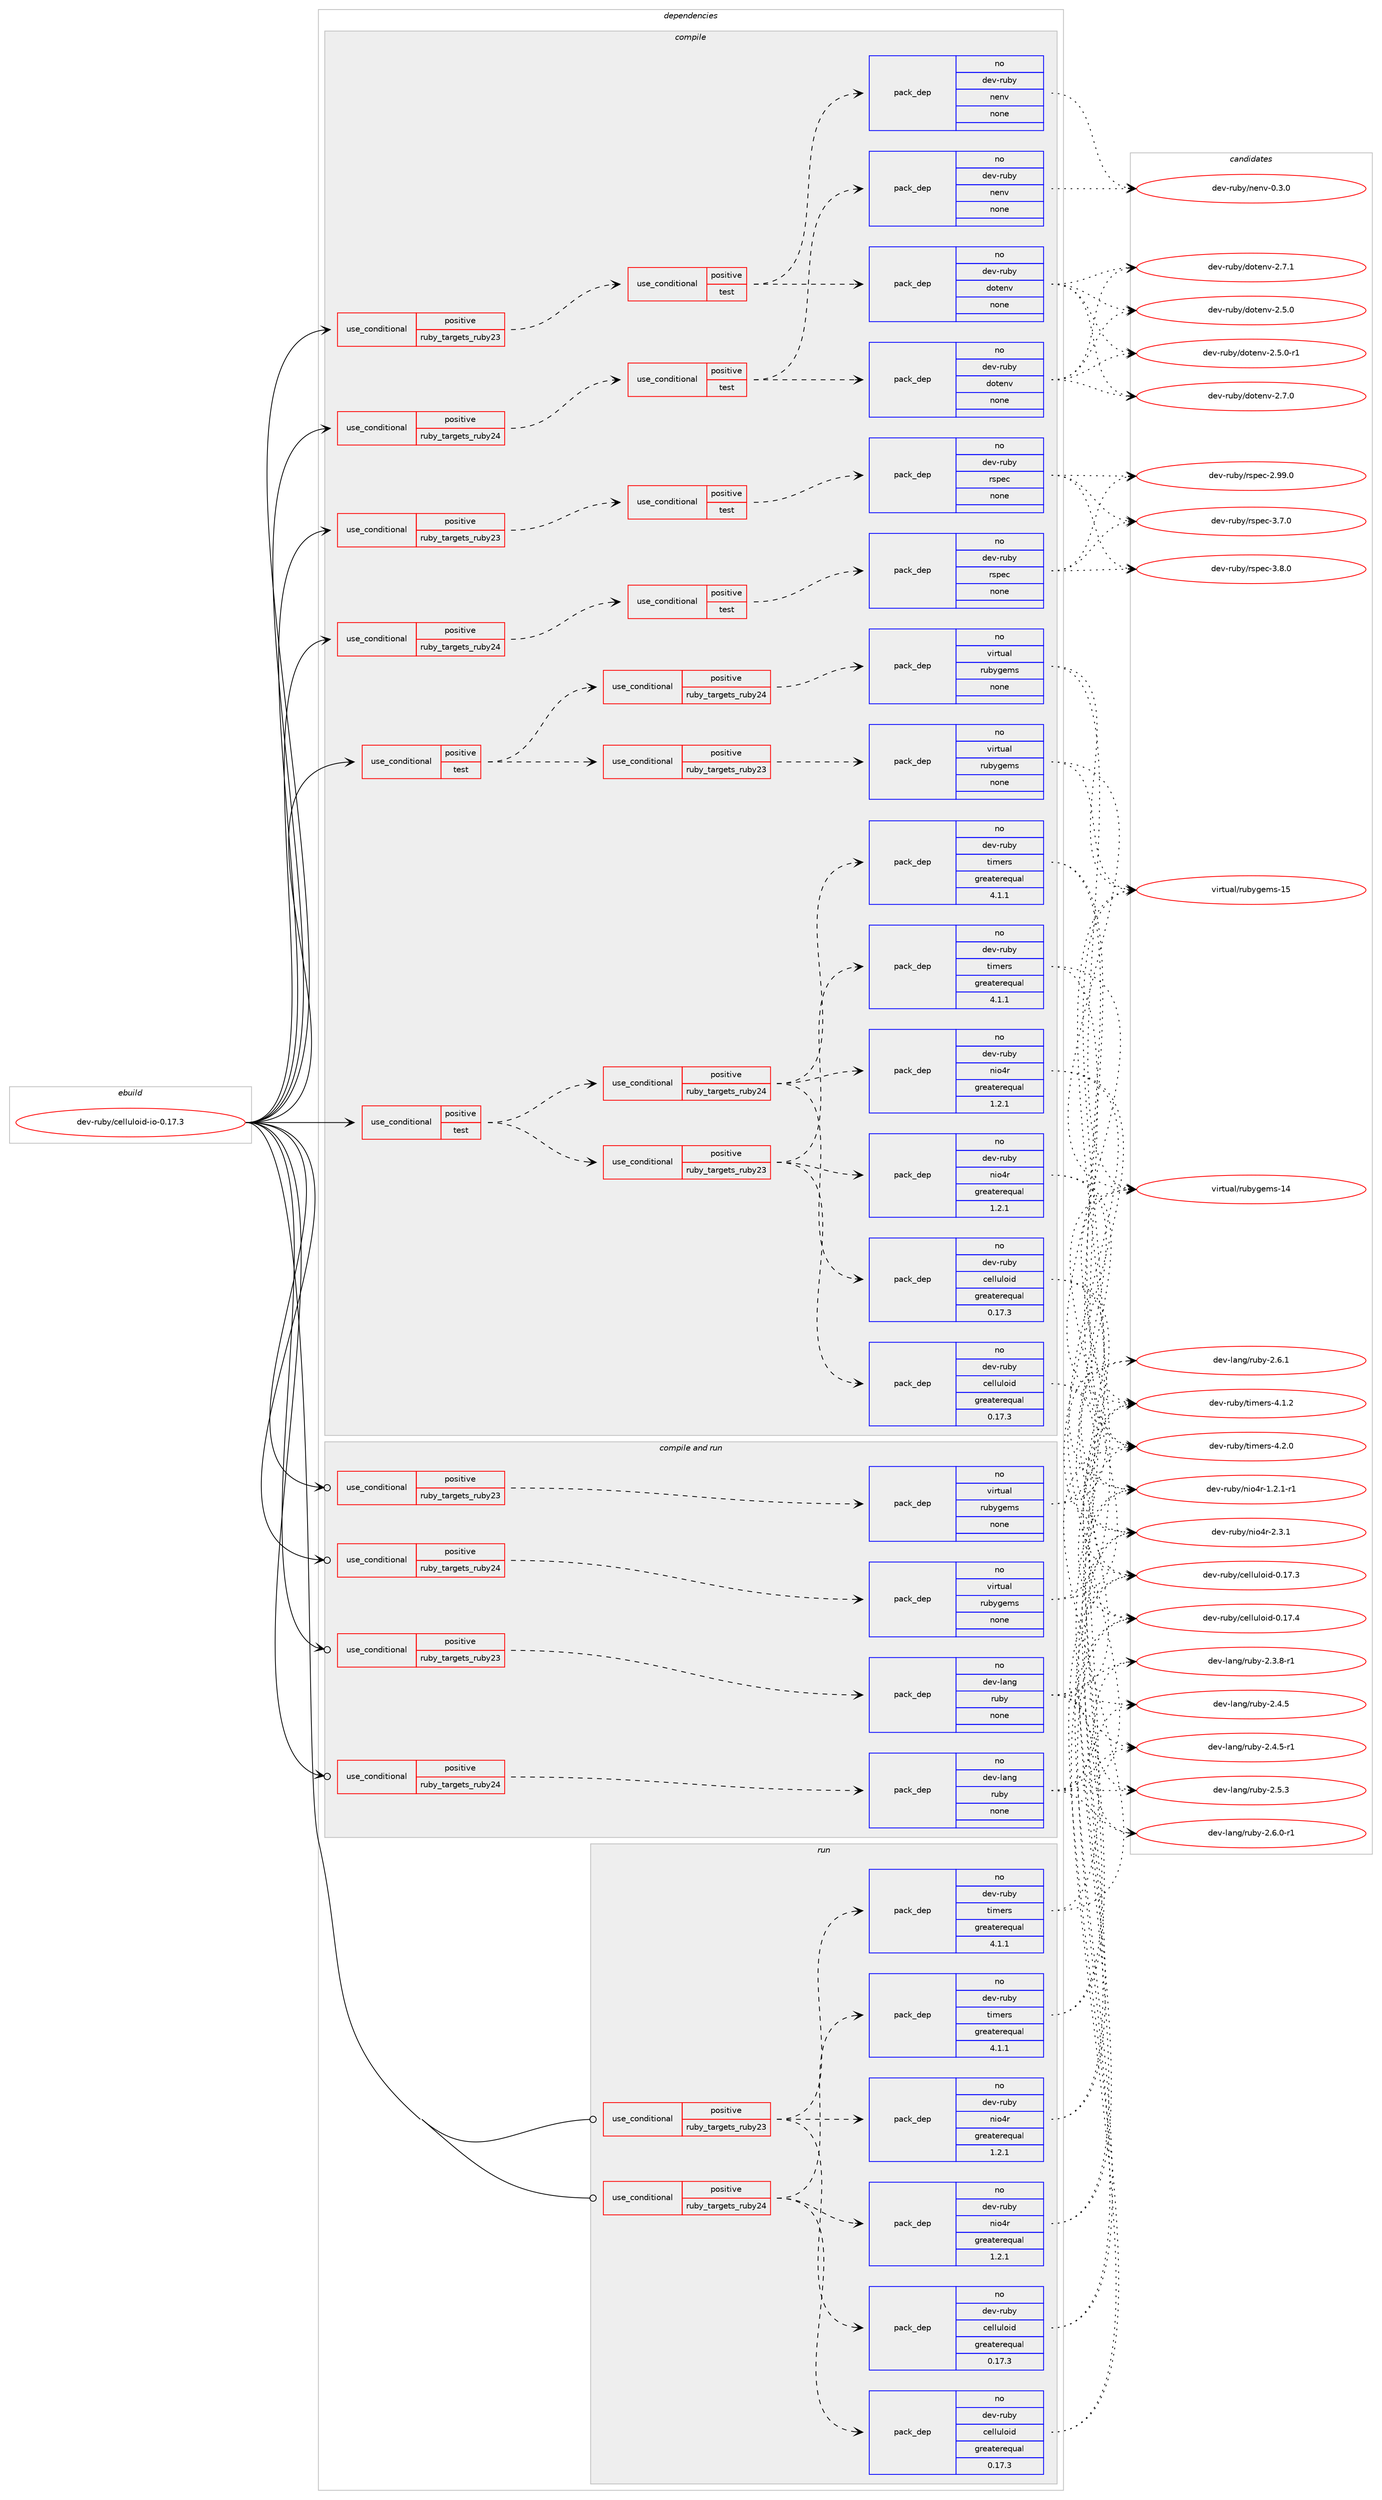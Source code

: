 digraph prolog {

# *************
# Graph options
# *************

newrank=true;
concentrate=true;
compound=true;
graph [rankdir=LR,fontname=Helvetica,fontsize=10,ranksep=1.5];#, ranksep=2.5, nodesep=0.2];
edge  [arrowhead=vee];
node  [fontname=Helvetica,fontsize=10];

# **********
# The ebuild
# **********

subgraph cluster_leftcol {
color=gray;
rank=same;
label=<<i>ebuild</i>>;
id [label="dev-ruby/celluloid-io-0.17.3", color=red, width=4, href="../dev-ruby/celluloid-io-0.17.3.svg"];
}

# ****************
# The dependencies
# ****************

subgraph cluster_midcol {
color=gray;
label=<<i>dependencies</i>>;
subgraph cluster_compile {
fillcolor="#eeeeee";
style=filled;
label=<<i>compile</i>>;
subgraph cond396018 {
dependency1486285 [label=<<TABLE BORDER="0" CELLBORDER="1" CELLSPACING="0" CELLPADDING="4"><TR><TD ROWSPAN="3" CELLPADDING="10">use_conditional</TD></TR><TR><TD>positive</TD></TR><TR><TD>ruby_targets_ruby23</TD></TR></TABLE>>, shape=none, color=red];
subgraph cond396019 {
dependency1486286 [label=<<TABLE BORDER="0" CELLBORDER="1" CELLSPACING="0" CELLPADDING="4"><TR><TD ROWSPAN="3" CELLPADDING="10">use_conditional</TD></TR><TR><TD>positive</TD></TR><TR><TD>test</TD></TR></TABLE>>, shape=none, color=red];
subgraph pack1066823 {
dependency1486287 [label=<<TABLE BORDER="0" CELLBORDER="1" CELLSPACING="0" CELLPADDING="4" WIDTH="220"><TR><TD ROWSPAN="6" CELLPADDING="30">pack_dep</TD></TR><TR><TD WIDTH="110">no</TD></TR><TR><TD>dev-ruby</TD></TR><TR><TD>dotenv</TD></TR><TR><TD>none</TD></TR><TR><TD></TD></TR></TABLE>>, shape=none, color=blue];
}
dependency1486286:e -> dependency1486287:w [weight=20,style="dashed",arrowhead="vee"];
subgraph pack1066824 {
dependency1486288 [label=<<TABLE BORDER="0" CELLBORDER="1" CELLSPACING="0" CELLPADDING="4" WIDTH="220"><TR><TD ROWSPAN="6" CELLPADDING="30">pack_dep</TD></TR><TR><TD WIDTH="110">no</TD></TR><TR><TD>dev-ruby</TD></TR><TR><TD>nenv</TD></TR><TR><TD>none</TD></TR><TR><TD></TD></TR></TABLE>>, shape=none, color=blue];
}
dependency1486286:e -> dependency1486288:w [weight=20,style="dashed",arrowhead="vee"];
}
dependency1486285:e -> dependency1486286:w [weight=20,style="dashed",arrowhead="vee"];
}
id:e -> dependency1486285:w [weight=20,style="solid",arrowhead="vee"];
subgraph cond396020 {
dependency1486289 [label=<<TABLE BORDER="0" CELLBORDER="1" CELLSPACING="0" CELLPADDING="4"><TR><TD ROWSPAN="3" CELLPADDING="10">use_conditional</TD></TR><TR><TD>positive</TD></TR><TR><TD>ruby_targets_ruby23</TD></TR></TABLE>>, shape=none, color=red];
subgraph cond396021 {
dependency1486290 [label=<<TABLE BORDER="0" CELLBORDER="1" CELLSPACING="0" CELLPADDING="4"><TR><TD ROWSPAN="3" CELLPADDING="10">use_conditional</TD></TR><TR><TD>positive</TD></TR><TR><TD>test</TD></TR></TABLE>>, shape=none, color=red];
subgraph pack1066825 {
dependency1486291 [label=<<TABLE BORDER="0" CELLBORDER="1" CELLSPACING="0" CELLPADDING="4" WIDTH="220"><TR><TD ROWSPAN="6" CELLPADDING="30">pack_dep</TD></TR><TR><TD WIDTH="110">no</TD></TR><TR><TD>dev-ruby</TD></TR><TR><TD>rspec</TD></TR><TR><TD>none</TD></TR><TR><TD></TD></TR></TABLE>>, shape=none, color=blue];
}
dependency1486290:e -> dependency1486291:w [weight=20,style="dashed",arrowhead="vee"];
}
dependency1486289:e -> dependency1486290:w [weight=20,style="dashed",arrowhead="vee"];
}
id:e -> dependency1486289:w [weight=20,style="solid",arrowhead="vee"];
subgraph cond396022 {
dependency1486292 [label=<<TABLE BORDER="0" CELLBORDER="1" CELLSPACING="0" CELLPADDING="4"><TR><TD ROWSPAN="3" CELLPADDING="10">use_conditional</TD></TR><TR><TD>positive</TD></TR><TR><TD>ruby_targets_ruby24</TD></TR></TABLE>>, shape=none, color=red];
subgraph cond396023 {
dependency1486293 [label=<<TABLE BORDER="0" CELLBORDER="1" CELLSPACING="0" CELLPADDING="4"><TR><TD ROWSPAN="3" CELLPADDING="10">use_conditional</TD></TR><TR><TD>positive</TD></TR><TR><TD>test</TD></TR></TABLE>>, shape=none, color=red];
subgraph pack1066826 {
dependency1486294 [label=<<TABLE BORDER="0" CELLBORDER="1" CELLSPACING="0" CELLPADDING="4" WIDTH="220"><TR><TD ROWSPAN="6" CELLPADDING="30">pack_dep</TD></TR><TR><TD WIDTH="110">no</TD></TR><TR><TD>dev-ruby</TD></TR><TR><TD>dotenv</TD></TR><TR><TD>none</TD></TR><TR><TD></TD></TR></TABLE>>, shape=none, color=blue];
}
dependency1486293:e -> dependency1486294:w [weight=20,style="dashed",arrowhead="vee"];
subgraph pack1066827 {
dependency1486295 [label=<<TABLE BORDER="0" CELLBORDER="1" CELLSPACING="0" CELLPADDING="4" WIDTH="220"><TR><TD ROWSPAN="6" CELLPADDING="30">pack_dep</TD></TR><TR><TD WIDTH="110">no</TD></TR><TR><TD>dev-ruby</TD></TR><TR><TD>nenv</TD></TR><TR><TD>none</TD></TR><TR><TD></TD></TR></TABLE>>, shape=none, color=blue];
}
dependency1486293:e -> dependency1486295:w [weight=20,style="dashed",arrowhead="vee"];
}
dependency1486292:e -> dependency1486293:w [weight=20,style="dashed",arrowhead="vee"];
}
id:e -> dependency1486292:w [weight=20,style="solid",arrowhead="vee"];
subgraph cond396024 {
dependency1486296 [label=<<TABLE BORDER="0" CELLBORDER="1" CELLSPACING="0" CELLPADDING="4"><TR><TD ROWSPAN="3" CELLPADDING="10">use_conditional</TD></TR><TR><TD>positive</TD></TR><TR><TD>ruby_targets_ruby24</TD></TR></TABLE>>, shape=none, color=red];
subgraph cond396025 {
dependency1486297 [label=<<TABLE BORDER="0" CELLBORDER="1" CELLSPACING="0" CELLPADDING="4"><TR><TD ROWSPAN="3" CELLPADDING="10">use_conditional</TD></TR><TR><TD>positive</TD></TR><TR><TD>test</TD></TR></TABLE>>, shape=none, color=red];
subgraph pack1066828 {
dependency1486298 [label=<<TABLE BORDER="0" CELLBORDER="1" CELLSPACING="0" CELLPADDING="4" WIDTH="220"><TR><TD ROWSPAN="6" CELLPADDING="30">pack_dep</TD></TR><TR><TD WIDTH="110">no</TD></TR><TR><TD>dev-ruby</TD></TR><TR><TD>rspec</TD></TR><TR><TD>none</TD></TR><TR><TD></TD></TR></TABLE>>, shape=none, color=blue];
}
dependency1486297:e -> dependency1486298:w [weight=20,style="dashed",arrowhead="vee"];
}
dependency1486296:e -> dependency1486297:w [weight=20,style="dashed",arrowhead="vee"];
}
id:e -> dependency1486296:w [weight=20,style="solid",arrowhead="vee"];
subgraph cond396026 {
dependency1486299 [label=<<TABLE BORDER="0" CELLBORDER="1" CELLSPACING="0" CELLPADDING="4"><TR><TD ROWSPAN="3" CELLPADDING="10">use_conditional</TD></TR><TR><TD>positive</TD></TR><TR><TD>test</TD></TR></TABLE>>, shape=none, color=red];
subgraph cond396027 {
dependency1486300 [label=<<TABLE BORDER="0" CELLBORDER="1" CELLSPACING="0" CELLPADDING="4"><TR><TD ROWSPAN="3" CELLPADDING="10">use_conditional</TD></TR><TR><TD>positive</TD></TR><TR><TD>ruby_targets_ruby23</TD></TR></TABLE>>, shape=none, color=red];
subgraph pack1066829 {
dependency1486301 [label=<<TABLE BORDER="0" CELLBORDER="1" CELLSPACING="0" CELLPADDING="4" WIDTH="220"><TR><TD ROWSPAN="6" CELLPADDING="30">pack_dep</TD></TR><TR><TD WIDTH="110">no</TD></TR><TR><TD>dev-ruby</TD></TR><TR><TD>celluloid</TD></TR><TR><TD>greaterequal</TD></TR><TR><TD>0.17.3</TD></TR></TABLE>>, shape=none, color=blue];
}
dependency1486300:e -> dependency1486301:w [weight=20,style="dashed",arrowhead="vee"];
subgraph pack1066830 {
dependency1486302 [label=<<TABLE BORDER="0" CELLBORDER="1" CELLSPACING="0" CELLPADDING="4" WIDTH="220"><TR><TD ROWSPAN="6" CELLPADDING="30">pack_dep</TD></TR><TR><TD WIDTH="110">no</TD></TR><TR><TD>dev-ruby</TD></TR><TR><TD>nio4r</TD></TR><TR><TD>greaterequal</TD></TR><TR><TD>1.2.1</TD></TR></TABLE>>, shape=none, color=blue];
}
dependency1486300:e -> dependency1486302:w [weight=20,style="dashed",arrowhead="vee"];
subgraph pack1066831 {
dependency1486303 [label=<<TABLE BORDER="0" CELLBORDER="1" CELLSPACING="0" CELLPADDING="4" WIDTH="220"><TR><TD ROWSPAN="6" CELLPADDING="30">pack_dep</TD></TR><TR><TD WIDTH="110">no</TD></TR><TR><TD>dev-ruby</TD></TR><TR><TD>timers</TD></TR><TR><TD>greaterequal</TD></TR><TR><TD>4.1.1</TD></TR></TABLE>>, shape=none, color=blue];
}
dependency1486300:e -> dependency1486303:w [weight=20,style="dashed",arrowhead="vee"];
}
dependency1486299:e -> dependency1486300:w [weight=20,style="dashed",arrowhead="vee"];
subgraph cond396028 {
dependency1486304 [label=<<TABLE BORDER="0" CELLBORDER="1" CELLSPACING="0" CELLPADDING="4"><TR><TD ROWSPAN="3" CELLPADDING="10">use_conditional</TD></TR><TR><TD>positive</TD></TR><TR><TD>ruby_targets_ruby24</TD></TR></TABLE>>, shape=none, color=red];
subgraph pack1066832 {
dependency1486305 [label=<<TABLE BORDER="0" CELLBORDER="1" CELLSPACING="0" CELLPADDING="4" WIDTH="220"><TR><TD ROWSPAN="6" CELLPADDING="30">pack_dep</TD></TR><TR><TD WIDTH="110">no</TD></TR><TR><TD>dev-ruby</TD></TR><TR><TD>celluloid</TD></TR><TR><TD>greaterequal</TD></TR><TR><TD>0.17.3</TD></TR></TABLE>>, shape=none, color=blue];
}
dependency1486304:e -> dependency1486305:w [weight=20,style="dashed",arrowhead="vee"];
subgraph pack1066833 {
dependency1486306 [label=<<TABLE BORDER="0" CELLBORDER="1" CELLSPACING="0" CELLPADDING="4" WIDTH="220"><TR><TD ROWSPAN="6" CELLPADDING="30">pack_dep</TD></TR><TR><TD WIDTH="110">no</TD></TR><TR><TD>dev-ruby</TD></TR><TR><TD>nio4r</TD></TR><TR><TD>greaterequal</TD></TR><TR><TD>1.2.1</TD></TR></TABLE>>, shape=none, color=blue];
}
dependency1486304:e -> dependency1486306:w [weight=20,style="dashed",arrowhead="vee"];
subgraph pack1066834 {
dependency1486307 [label=<<TABLE BORDER="0" CELLBORDER="1" CELLSPACING="0" CELLPADDING="4" WIDTH="220"><TR><TD ROWSPAN="6" CELLPADDING="30">pack_dep</TD></TR><TR><TD WIDTH="110">no</TD></TR><TR><TD>dev-ruby</TD></TR><TR><TD>timers</TD></TR><TR><TD>greaterequal</TD></TR><TR><TD>4.1.1</TD></TR></TABLE>>, shape=none, color=blue];
}
dependency1486304:e -> dependency1486307:w [weight=20,style="dashed",arrowhead="vee"];
}
dependency1486299:e -> dependency1486304:w [weight=20,style="dashed",arrowhead="vee"];
}
id:e -> dependency1486299:w [weight=20,style="solid",arrowhead="vee"];
subgraph cond396029 {
dependency1486308 [label=<<TABLE BORDER="0" CELLBORDER="1" CELLSPACING="0" CELLPADDING="4"><TR><TD ROWSPAN="3" CELLPADDING="10">use_conditional</TD></TR><TR><TD>positive</TD></TR><TR><TD>test</TD></TR></TABLE>>, shape=none, color=red];
subgraph cond396030 {
dependency1486309 [label=<<TABLE BORDER="0" CELLBORDER="1" CELLSPACING="0" CELLPADDING="4"><TR><TD ROWSPAN="3" CELLPADDING="10">use_conditional</TD></TR><TR><TD>positive</TD></TR><TR><TD>ruby_targets_ruby23</TD></TR></TABLE>>, shape=none, color=red];
subgraph pack1066835 {
dependency1486310 [label=<<TABLE BORDER="0" CELLBORDER="1" CELLSPACING="0" CELLPADDING="4" WIDTH="220"><TR><TD ROWSPAN="6" CELLPADDING="30">pack_dep</TD></TR><TR><TD WIDTH="110">no</TD></TR><TR><TD>virtual</TD></TR><TR><TD>rubygems</TD></TR><TR><TD>none</TD></TR><TR><TD></TD></TR></TABLE>>, shape=none, color=blue];
}
dependency1486309:e -> dependency1486310:w [weight=20,style="dashed",arrowhead="vee"];
}
dependency1486308:e -> dependency1486309:w [weight=20,style="dashed",arrowhead="vee"];
subgraph cond396031 {
dependency1486311 [label=<<TABLE BORDER="0" CELLBORDER="1" CELLSPACING="0" CELLPADDING="4"><TR><TD ROWSPAN="3" CELLPADDING="10">use_conditional</TD></TR><TR><TD>positive</TD></TR><TR><TD>ruby_targets_ruby24</TD></TR></TABLE>>, shape=none, color=red];
subgraph pack1066836 {
dependency1486312 [label=<<TABLE BORDER="0" CELLBORDER="1" CELLSPACING="0" CELLPADDING="4" WIDTH="220"><TR><TD ROWSPAN="6" CELLPADDING="30">pack_dep</TD></TR><TR><TD WIDTH="110">no</TD></TR><TR><TD>virtual</TD></TR><TR><TD>rubygems</TD></TR><TR><TD>none</TD></TR><TR><TD></TD></TR></TABLE>>, shape=none, color=blue];
}
dependency1486311:e -> dependency1486312:w [weight=20,style="dashed",arrowhead="vee"];
}
dependency1486308:e -> dependency1486311:w [weight=20,style="dashed",arrowhead="vee"];
}
id:e -> dependency1486308:w [weight=20,style="solid",arrowhead="vee"];
}
subgraph cluster_compileandrun {
fillcolor="#eeeeee";
style=filled;
label=<<i>compile and run</i>>;
subgraph cond396032 {
dependency1486313 [label=<<TABLE BORDER="0" CELLBORDER="1" CELLSPACING="0" CELLPADDING="4"><TR><TD ROWSPAN="3" CELLPADDING="10">use_conditional</TD></TR><TR><TD>positive</TD></TR><TR><TD>ruby_targets_ruby23</TD></TR></TABLE>>, shape=none, color=red];
subgraph pack1066837 {
dependency1486314 [label=<<TABLE BORDER="0" CELLBORDER="1" CELLSPACING="0" CELLPADDING="4" WIDTH="220"><TR><TD ROWSPAN="6" CELLPADDING="30">pack_dep</TD></TR><TR><TD WIDTH="110">no</TD></TR><TR><TD>dev-lang</TD></TR><TR><TD>ruby</TD></TR><TR><TD>none</TD></TR><TR><TD></TD></TR></TABLE>>, shape=none, color=blue];
}
dependency1486313:e -> dependency1486314:w [weight=20,style="dashed",arrowhead="vee"];
}
id:e -> dependency1486313:w [weight=20,style="solid",arrowhead="odotvee"];
subgraph cond396033 {
dependency1486315 [label=<<TABLE BORDER="0" CELLBORDER="1" CELLSPACING="0" CELLPADDING="4"><TR><TD ROWSPAN="3" CELLPADDING="10">use_conditional</TD></TR><TR><TD>positive</TD></TR><TR><TD>ruby_targets_ruby23</TD></TR></TABLE>>, shape=none, color=red];
subgraph pack1066838 {
dependency1486316 [label=<<TABLE BORDER="0" CELLBORDER="1" CELLSPACING="0" CELLPADDING="4" WIDTH="220"><TR><TD ROWSPAN="6" CELLPADDING="30">pack_dep</TD></TR><TR><TD WIDTH="110">no</TD></TR><TR><TD>virtual</TD></TR><TR><TD>rubygems</TD></TR><TR><TD>none</TD></TR><TR><TD></TD></TR></TABLE>>, shape=none, color=blue];
}
dependency1486315:e -> dependency1486316:w [weight=20,style="dashed",arrowhead="vee"];
}
id:e -> dependency1486315:w [weight=20,style="solid",arrowhead="odotvee"];
subgraph cond396034 {
dependency1486317 [label=<<TABLE BORDER="0" CELLBORDER="1" CELLSPACING="0" CELLPADDING="4"><TR><TD ROWSPAN="3" CELLPADDING="10">use_conditional</TD></TR><TR><TD>positive</TD></TR><TR><TD>ruby_targets_ruby24</TD></TR></TABLE>>, shape=none, color=red];
subgraph pack1066839 {
dependency1486318 [label=<<TABLE BORDER="0" CELLBORDER="1" CELLSPACING="0" CELLPADDING="4" WIDTH="220"><TR><TD ROWSPAN="6" CELLPADDING="30">pack_dep</TD></TR><TR><TD WIDTH="110">no</TD></TR><TR><TD>dev-lang</TD></TR><TR><TD>ruby</TD></TR><TR><TD>none</TD></TR><TR><TD></TD></TR></TABLE>>, shape=none, color=blue];
}
dependency1486317:e -> dependency1486318:w [weight=20,style="dashed",arrowhead="vee"];
}
id:e -> dependency1486317:w [weight=20,style="solid",arrowhead="odotvee"];
subgraph cond396035 {
dependency1486319 [label=<<TABLE BORDER="0" CELLBORDER="1" CELLSPACING="0" CELLPADDING="4"><TR><TD ROWSPAN="3" CELLPADDING="10">use_conditional</TD></TR><TR><TD>positive</TD></TR><TR><TD>ruby_targets_ruby24</TD></TR></TABLE>>, shape=none, color=red];
subgraph pack1066840 {
dependency1486320 [label=<<TABLE BORDER="0" CELLBORDER="1" CELLSPACING="0" CELLPADDING="4" WIDTH="220"><TR><TD ROWSPAN="6" CELLPADDING="30">pack_dep</TD></TR><TR><TD WIDTH="110">no</TD></TR><TR><TD>virtual</TD></TR><TR><TD>rubygems</TD></TR><TR><TD>none</TD></TR><TR><TD></TD></TR></TABLE>>, shape=none, color=blue];
}
dependency1486319:e -> dependency1486320:w [weight=20,style="dashed",arrowhead="vee"];
}
id:e -> dependency1486319:w [weight=20,style="solid",arrowhead="odotvee"];
}
subgraph cluster_run {
fillcolor="#eeeeee";
style=filled;
label=<<i>run</i>>;
subgraph cond396036 {
dependency1486321 [label=<<TABLE BORDER="0" CELLBORDER="1" CELLSPACING="0" CELLPADDING="4"><TR><TD ROWSPAN="3" CELLPADDING="10">use_conditional</TD></TR><TR><TD>positive</TD></TR><TR><TD>ruby_targets_ruby23</TD></TR></TABLE>>, shape=none, color=red];
subgraph pack1066841 {
dependency1486322 [label=<<TABLE BORDER="0" CELLBORDER="1" CELLSPACING="0" CELLPADDING="4" WIDTH="220"><TR><TD ROWSPAN="6" CELLPADDING="30">pack_dep</TD></TR><TR><TD WIDTH="110">no</TD></TR><TR><TD>dev-ruby</TD></TR><TR><TD>celluloid</TD></TR><TR><TD>greaterequal</TD></TR><TR><TD>0.17.3</TD></TR></TABLE>>, shape=none, color=blue];
}
dependency1486321:e -> dependency1486322:w [weight=20,style="dashed",arrowhead="vee"];
subgraph pack1066842 {
dependency1486323 [label=<<TABLE BORDER="0" CELLBORDER="1" CELLSPACING="0" CELLPADDING="4" WIDTH="220"><TR><TD ROWSPAN="6" CELLPADDING="30">pack_dep</TD></TR><TR><TD WIDTH="110">no</TD></TR><TR><TD>dev-ruby</TD></TR><TR><TD>nio4r</TD></TR><TR><TD>greaterequal</TD></TR><TR><TD>1.2.1</TD></TR></TABLE>>, shape=none, color=blue];
}
dependency1486321:e -> dependency1486323:w [weight=20,style="dashed",arrowhead="vee"];
subgraph pack1066843 {
dependency1486324 [label=<<TABLE BORDER="0" CELLBORDER="1" CELLSPACING="0" CELLPADDING="4" WIDTH="220"><TR><TD ROWSPAN="6" CELLPADDING="30">pack_dep</TD></TR><TR><TD WIDTH="110">no</TD></TR><TR><TD>dev-ruby</TD></TR><TR><TD>timers</TD></TR><TR><TD>greaterequal</TD></TR><TR><TD>4.1.1</TD></TR></TABLE>>, shape=none, color=blue];
}
dependency1486321:e -> dependency1486324:w [weight=20,style="dashed",arrowhead="vee"];
}
id:e -> dependency1486321:w [weight=20,style="solid",arrowhead="odot"];
subgraph cond396037 {
dependency1486325 [label=<<TABLE BORDER="0" CELLBORDER="1" CELLSPACING="0" CELLPADDING="4"><TR><TD ROWSPAN="3" CELLPADDING="10">use_conditional</TD></TR><TR><TD>positive</TD></TR><TR><TD>ruby_targets_ruby24</TD></TR></TABLE>>, shape=none, color=red];
subgraph pack1066844 {
dependency1486326 [label=<<TABLE BORDER="0" CELLBORDER="1" CELLSPACING="0" CELLPADDING="4" WIDTH="220"><TR><TD ROWSPAN="6" CELLPADDING="30">pack_dep</TD></TR><TR><TD WIDTH="110">no</TD></TR><TR><TD>dev-ruby</TD></TR><TR><TD>celluloid</TD></TR><TR><TD>greaterequal</TD></TR><TR><TD>0.17.3</TD></TR></TABLE>>, shape=none, color=blue];
}
dependency1486325:e -> dependency1486326:w [weight=20,style="dashed",arrowhead="vee"];
subgraph pack1066845 {
dependency1486327 [label=<<TABLE BORDER="0" CELLBORDER="1" CELLSPACING="0" CELLPADDING="4" WIDTH="220"><TR><TD ROWSPAN="6" CELLPADDING="30">pack_dep</TD></TR><TR><TD WIDTH="110">no</TD></TR><TR><TD>dev-ruby</TD></TR><TR><TD>nio4r</TD></TR><TR><TD>greaterequal</TD></TR><TR><TD>1.2.1</TD></TR></TABLE>>, shape=none, color=blue];
}
dependency1486325:e -> dependency1486327:w [weight=20,style="dashed",arrowhead="vee"];
subgraph pack1066846 {
dependency1486328 [label=<<TABLE BORDER="0" CELLBORDER="1" CELLSPACING="0" CELLPADDING="4" WIDTH="220"><TR><TD ROWSPAN="6" CELLPADDING="30">pack_dep</TD></TR><TR><TD WIDTH="110">no</TD></TR><TR><TD>dev-ruby</TD></TR><TR><TD>timers</TD></TR><TR><TD>greaterequal</TD></TR><TR><TD>4.1.1</TD></TR></TABLE>>, shape=none, color=blue];
}
dependency1486325:e -> dependency1486328:w [weight=20,style="dashed",arrowhead="vee"];
}
id:e -> dependency1486325:w [weight=20,style="solid",arrowhead="odot"];
}
}

# **************
# The candidates
# **************

subgraph cluster_choices {
rank=same;
color=gray;
label=<<i>candidates</i>>;

subgraph choice1066823 {
color=black;
nodesep=1;
choice100101118451141179812147100111116101110118455046534648 [label="dev-ruby/dotenv-2.5.0", color=red, width=4,href="../dev-ruby/dotenv-2.5.0.svg"];
choice1001011184511411798121471001111161011101184550465346484511449 [label="dev-ruby/dotenv-2.5.0-r1", color=red, width=4,href="../dev-ruby/dotenv-2.5.0-r1.svg"];
choice100101118451141179812147100111116101110118455046554648 [label="dev-ruby/dotenv-2.7.0", color=red, width=4,href="../dev-ruby/dotenv-2.7.0.svg"];
choice100101118451141179812147100111116101110118455046554649 [label="dev-ruby/dotenv-2.7.1", color=red, width=4,href="../dev-ruby/dotenv-2.7.1.svg"];
dependency1486287:e -> choice100101118451141179812147100111116101110118455046534648:w [style=dotted,weight="100"];
dependency1486287:e -> choice1001011184511411798121471001111161011101184550465346484511449:w [style=dotted,weight="100"];
dependency1486287:e -> choice100101118451141179812147100111116101110118455046554648:w [style=dotted,weight="100"];
dependency1486287:e -> choice100101118451141179812147100111116101110118455046554649:w [style=dotted,weight="100"];
}
subgraph choice1066824 {
color=black;
nodesep=1;
choice100101118451141179812147110101110118454846514648 [label="dev-ruby/nenv-0.3.0", color=red, width=4,href="../dev-ruby/nenv-0.3.0.svg"];
dependency1486288:e -> choice100101118451141179812147110101110118454846514648:w [style=dotted,weight="100"];
}
subgraph choice1066825 {
color=black;
nodesep=1;
choice1001011184511411798121471141151121019945504657574648 [label="dev-ruby/rspec-2.99.0", color=red, width=4,href="../dev-ruby/rspec-2.99.0.svg"];
choice10010111845114117981214711411511210199455146554648 [label="dev-ruby/rspec-3.7.0", color=red, width=4,href="../dev-ruby/rspec-3.7.0.svg"];
choice10010111845114117981214711411511210199455146564648 [label="dev-ruby/rspec-3.8.0", color=red, width=4,href="../dev-ruby/rspec-3.8.0.svg"];
dependency1486291:e -> choice1001011184511411798121471141151121019945504657574648:w [style=dotted,weight="100"];
dependency1486291:e -> choice10010111845114117981214711411511210199455146554648:w [style=dotted,weight="100"];
dependency1486291:e -> choice10010111845114117981214711411511210199455146564648:w [style=dotted,weight="100"];
}
subgraph choice1066826 {
color=black;
nodesep=1;
choice100101118451141179812147100111116101110118455046534648 [label="dev-ruby/dotenv-2.5.0", color=red, width=4,href="../dev-ruby/dotenv-2.5.0.svg"];
choice1001011184511411798121471001111161011101184550465346484511449 [label="dev-ruby/dotenv-2.5.0-r1", color=red, width=4,href="../dev-ruby/dotenv-2.5.0-r1.svg"];
choice100101118451141179812147100111116101110118455046554648 [label="dev-ruby/dotenv-2.7.0", color=red, width=4,href="../dev-ruby/dotenv-2.7.0.svg"];
choice100101118451141179812147100111116101110118455046554649 [label="dev-ruby/dotenv-2.7.1", color=red, width=4,href="../dev-ruby/dotenv-2.7.1.svg"];
dependency1486294:e -> choice100101118451141179812147100111116101110118455046534648:w [style=dotted,weight="100"];
dependency1486294:e -> choice1001011184511411798121471001111161011101184550465346484511449:w [style=dotted,weight="100"];
dependency1486294:e -> choice100101118451141179812147100111116101110118455046554648:w [style=dotted,weight="100"];
dependency1486294:e -> choice100101118451141179812147100111116101110118455046554649:w [style=dotted,weight="100"];
}
subgraph choice1066827 {
color=black;
nodesep=1;
choice100101118451141179812147110101110118454846514648 [label="dev-ruby/nenv-0.3.0", color=red, width=4,href="../dev-ruby/nenv-0.3.0.svg"];
dependency1486295:e -> choice100101118451141179812147110101110118454846514648:w [style=dotted,weight="100"];
}
subgraph choice1066828 {
color=black;
nodesep=1;
choice1001011184511411798121471141151121019945504657574648 [label="dev-ruby/rspec-2.99.0", color=red, width=4,href="../dev-ruby/rspec-2.99.0.svg"];
choice10010111845114117981214711411511210199455146554648 [label="dev-ruby/rspec-3.7.0", color=red, width=4,href="../dev-ruby/rspec-3.7.0.svg"];
choice10010111845114117981214711411511210199455146564648 [label="dev-ruby/rspec-3.8.0", color=red, width=4,href="../dev-ruby/rspec-3.8.0.svg"];
dependency1486298:e -> choice1001011184511411798121471141151121019945504657574648:w [style=dotted,weight="100"];
dependency1486298:e -> choice10010111845114117981214711411511210199455146554648:w [style=dotted,weight="100"];
dependency1486298:e -> choice10010111845114117981214711411511210199455146564648:w [style=dotted,weight="100"];
}
subgraph choice1066829 {
color=black;
nodesep=1;
choice1001011184511411798121479910110810811710811110510045484649554651 [label="dev-ruby/celluloid-0.17.3", color=red, width=4,href="../dev-ruby/celluloid-0.17.3.svg"];
choice1001011184511411798121479910110810811710811110510045484649554652 [label="dev-ruby/celluloid-0.17.4", color=red, width=4,href="../dev-ruby/celluloid-0.17.4.svg"];
dependency1486301:e -> choice1001011184511411798121479910110810811710811110510045484649554651:w [style=dotted,weight="100"];
dependency1486301:e -> choice1001011184511411798121479910110810811710811110510045484649554652:w [style=dotted,weight="100"];
}
subgraph choice1066830 {
color=black;
nodesep=1;
choice100101118451141179812147110105111521144549465046494511449 [label="dev-ruby/nio4r-1.2.1-r1", color=red, width=4,href="../dev-ruby/nio4r-1.2.1-r1.svg"];
choice10010111845114117981214711010511152114455046514649 [label="dev-ruby/nio4r-2.3.1", color=red, width=4,href="../dev-ruby/nio4r-2.3.1.svg"];
dependency1486302:e -> choice100101118451141179812147110105111521144549465046494511449:w [style=dotted,weight="100"];
dependency1486302:e -> choice10010111845114117981214711010511152114455046514649:w [style=dotted,weight="100"];
}
subgraph choice1066831 {
color=black;
nodesep=1;
choice100101118451141179812147116105109101114115455246494650 [label="dev-ruby/timers-4.1.2", color=red, width=4,href="../dev-ruby/timers-4.1.2.svg"];
choice100101118451141179812147116105109101114115455246504648 [label="dev-ruby/timers-4.2.0", color=red, width=4,href="../dev-ruby/timers-4.2.0.svg"];
dependency1486303:e -> choice100101118451141179812147116105109101114115455246494650:w [style=dotted,weight="100"];
dependency1486303:e -> choice100101118451141179812147116105109101114115455246504648:w [style=dotted,weight="100"];
}
subgraph choice1066832 {
color=black;
nodesep=1;
choice1001011184511411798121479910110810811710811110510045484649554651 [label="dev-ruby/celluloid-0.17.3", color=red, width=4,href="../dev-ruby/celluloid-0.17.3.svg"];
choice1001011184511411798121479910110810811710811110510045484649554652 [label="dev-ruby/celluloid-0.17.4", color=red, width=4,href="../dev-ruby/celluloid-0.17.4.svg"];
dependency1486305:e -> choice1001011184511411798121479910110810811710811110510045484649554651:w [style=dotted,weight="100"];
dependency1486305:e -> choice1001011184511411798121479910110810811710811110510045484649554652:w [style=dotted,weight="100"];
}
subgraph choice1066833 {
color=black;
nodesep=1;
choice100101118451141179812147110105111521144549465046494511449 [label="dev-ruby/nio4r-1.2.1-r1", color=red, width=4,href="../dev-ruby/nio4r-1.2.1-r1.svg"];
choice10010111845114117981214711010511152114455046514649 [label="dev-ruby/nio4r-2.3.1", color=red, width=4,href="../dev-ruby/nio4r-2.3.1.svg"];
dependency1486306:e -> choice100101118451141179812147110105111521144549465046494511449:w [style=dotted,weight="100"];
dependency1486306:e -> choice10010111845114117981214711010511152114455046514649:w [style=dotted,weight="100"];
}
subgraph choice1066834 {
color=black;
nodesep=1;
choice100101118451141179812147116105109101114115455246494650 [label="dev-ruby/timers-4.1.2", color=red, width=4,href="../dev-ruby/timers-4.1.2.svg"];
choice100101118451141179812147116105109101114115455246504648 [label="dev-ruby/timers-4.2.0", color=red, width=4,href="../dev-ruby/timers-4.2.0.svg"];
dependency1486307:e -> choice100101118451141179812147116105109101114115455246494650:w [style=dotted,weight="100"];
dependency1486307:e -> choice100101118451141179812147116105109101114115455246504648:w [style=dotted,weight="100"];
}
subgraph choice1066835 {
color=black;
nodesep=1;
choice118105114116117971084711411798121103101109115454952 [label="virtual/rubygems-14", color=red, width=4,href="../virtual/rubygems-14.svg"];
choice118105114116117971084711411798121103101109115454953 [label="virtual/rubygems-15", color=red, width=4,href="../virtual/rubygems-15.svg"];
dependency1486310:e -> choice118105114116117971084711411798121103101109115454952:w [style=dotted,weight="100"];
dependency1486310:e -> choice118105114116117971084711411798121103101109115454953:w [style=dotted,weight="100"];
}
subgraph choice1066836 {
color=black;
nodesep=1;
choice118105114116117971084711411798121103101109115454952 [label="virtual/rubygems-14", color=red, width=4,href="../virtual/rubygems-14.svg"];
choice118105114116117971084711411798121103101109115454953 [label="virtual/rubygems-15", color=red, width=4,href="../virtual/rubygems-15.svg"];
dependency1486312:e -> choice118105114116117971084711411798121103101109115454952:w [style=dotted,weight="100"];
dependency1486312:e -> choice118105114116117971084711411798121103101109115454953:w [style=dotted,weight="100"];
}
subgraph choice1066837 {
color=black;
nodesep=1;
choice100101118451089711010347114117981214550465146564511449 [label="dev-lang/ruby-2.3.8-r1", color=red, width=4,href="../dev-lang/ruby-2.3.8-r1.svg"];
choice10010111845108971101034711411798121455046524653 [label="dev-lang/ruby-2.4.5", color=red, width=4,href="../dev-lang/ruby-2.4.5.svg"];
choice100101118451089711010347114117981214550465246534511449 [label="dev-lang/ruby-2.4.5-r1", color=red, width=4,href="../dev-lang/ruby-2.4.5-r1.svg"];
choice10010111845108971101034711411798121455046534651 [label="dev-lang/ruby-2.5.3", color=red, width=4,href="../dev-lang/ruby-2.5.3.svg"];
choice100101118451089711010347114117981214550465446484511449 [label="dev-lang/ruby-2.6.0-r1", color=red, width=4,href="../dev-lang/ruby-2.6.0-r1.svg"];
choice10010111845108971101034711411798121455046544649 [label="dev-lang/ruby-2.6.1", color=red, width=4,href="../dev-lang/ruby-2.6.1.svg"];
dependency1486314:e -> choice100101118451089711010347114117981214550465146564511449:w [style=dotted,weight="100"];
dependency1486314:e -> choice10010111845108971101034711411798121455046524653:w [style=dotted,weight="100"];
dependency1486314:e -> choice100101118451089711010347114117981214550465246534511449:w [style=dotted,weight="100"];
dependency1486314:e -> choice10010111845108971101034711411798121455046534651:w [style=dotted,weight="100"];
dependency1486314:e -> choice100101118451089711010347114117981214550465446484511449:w [style=dotted,weight="100"];
dependency1486314:e -> choice10010111845108971101034711411798121455046544649:w [style=dotted,weight="100"];
}
subgraph choice1066838 {
color=black;
nodesep=1;
choice118105114116117971084711411798121103101109115454952 [label="virtual/rubygems-14", color=red, width=4,href="../virtual/rubygems-14.svg"];
choice118105114116117971084711411798121103101109115454953 [label="virtual/rubygems-15", color=red, width=4,href="../virtual/rubygems-15.svg"];
dependency1486316:e -> choice118105114116117971084711411798121103101109115454952:w [style=dotted,weight="100"];
dependency1486316:e -> choice118105114116117971084711411798121103101109115454953:w [style=dotted,weight="100"];
}
subgraph choice1066839 {
color=black;
nodesep=1;
choice100101118451089711010347114117981214550465146564511449 [label="dev-lang/ruby-2.3.8-r1", color=red, width=4,href="../dev-lang/ruby-2.3.8-r1.svg"];
choice10010111845108971101034711411798121455046524653 [label="dev-lang/ruby-2.4.5", color=red, width=4,href="../dev-lang/ruby-2.4.5.svg"];
choice100101118451089711010347114117981214550465246534511449 [label="dev-lang/ruby-2.4.5-r1", color=red, width=4,href="../dev-lang/ruby-2.4.5-r1.svg"];
choice10010111845108971101034711411798121455046534651 [label="dev-lang/ruby-2.5.3", color=red, width=4,href="../dev-lang/ruby-2.5.3.svg"];
choice100101118451089711010347114117981214550465446484511449 [label="dev-lang/ruby-2.6.0-r1", color=red, width=4,href="../dev-lang/ruby-2.6.0-r1.svg"];
choice10010111845108971101034711411798121455046544649 [label="dev-lang/ruby-2.6.1", color=red, width=4,href="../dev-lang/ruby-2.6.1.svg"];
dependency1486318:e -> choice100101118451089711010347114117981214550465146564511449:w [style=dotted,weight="100"];
dependency1486318:e -> choice10010111845108971101034711411798121455046524653:w [style=dotted,weight="100"];
dependency1486318:e -> choice100101118451089711010347114117981214550465246534511449:w [style=dotted,weight="100"];
dependency1486318:e -> choice10010111845108971101034711411798121455046534651:w [style=dotted,weight="100"];
dependency1486318:e -> choice100101118451089711010347114117981214550465446484511449:w [style=dotted,weight="100"];
dependency1486318:e -> choice10010111845108971101034711411798121455046544649:w [style=dotted,weight="100"];
}
subgraph choice1066840 {
color=black;
nodesep=1;
choice118105114116117971084711411798121103101109115454952 [label="virtual/rubygems-14", color=red, width=4,href="../virtual/rubygems-14.svg"];
choice118105114116117971084711411798121103101109115454953 [label="virtual/rubygems-15", color=red, width=4,href="../virtual/rubygems-15.svg"];
dependency1486320:e -> choice118105114116117971084711411798121103101109115454952:w [style=dotted,weight="100"];
dependency1486320:e -> choice118105114116117971084711411798121103101109115454953:w [style=dotted,weight="100"];
}
subgraph choice1066841 {
color=black;
nodesep=1;
choice1001011184511411798121479910110810811710811110510045484649554651 [label="dev-ruby/celluloid-0.17.3", color=red, width=4,href="../dev-ruby/celluloid-0.17.3.svg"];
choice1001011184511411798121479910110810811710811110510045484649554652 [label="dev-ruby/celluloid-0.17.4", color=red, width=4,href="../dev-ruby/celluloid-0.17.4.svg"];
dependency1486322:e -> choice1001011184511411798121479910110810811710811110510045484649554651:w [style=dotted,weight="100"];
dependency1486322:e -> choice1001011184511411798121479910110810811710811110510045484649554652:w [style=dotted,weight="100"];
}
subgraph choice1066842 {
color=black;
nodesep=1;
choice100101118451141179812147110105111521144549465046494511449 [label="dev-ruby/nio4r-1.2.1-r1", color=red, width=4,href="../dev-ruby/nio4r-1.2.1-r1.svg"];
choice10010111845114117981214711010511152114455046514649 [label="dev-ruby/nio4r-2.3.1", color=red, width=4,href="../dev-ruby/nio4r-2.3.1.svg"];
dependency1486323:e -> choice100101118451141179812147110105111521144549465046494511449:w [style=dotted,weight="100"];
dependency1486323:e -> choice10010111845114117981214711010511152114455046514649:w [style=dotted,weight="100"];
}
subgraph choice1066843 {
color=black;
nodesep=1;
choice100101118451141179812147116105109101114115455246494650 [label="dev-ruby/timers-4.1.2", color=red, width=4,href="../dev-ruby/timers-4.1.2.svg"];
choice100101118451141179812147116105109101114115455246504648 [label="dev-ruby/timers-4.2.0", color=red, width=4,href="../dev-ruby/timers-4.2.0.svg"];
dependency1486324:e -> choice100101118451141179812147116105109101114115455246494650:w [style=dotted,weight="100"];
dependency1486324:e -> choice100101118451141179812147116105109101114115455246504648:w [style=dotted,weight="100"];
}
subgraph choice1066844 {
color=black;
nodesep=1;
choice1001011184511411798121479910110810811710811110510045484649554651 [label="dev-ruby/celluloid-0.17.3", color=red, width=4,href="../dev-ruby/celluloid-0.17.3.svg"];
choice1001011184511411798121479910110810811710811110510045484649554652 [label="dev-ruby/celluloid-0.17.4", color=red, width=4,href="../dev-ruby/celluloid-0.17.4.svg"];
dependency1486326:e -> choice1001011184511411798121479910110810811710811110510045484649554651:w [style=dotted,weight="100"];
dependency1486326:e -> choice1001011184511411798121479910110810811710811110510045484649554652:w [style=dotted,weight="100"];
}
subgraph choice1066845 {
color=black;
nodesep=1;
choice100101118451141179812147110105111521144549465046494511449 [label="dev-ruby/nio4r-1.2.1-r1", color=red, width=4,href="../dev-ruby/nio4r-1.2.1-r1.svg"];
choice10010111845114117981214711010511152114455046514649 [label="dev-ruby/nio4r-2.3.1", color=red, width=4,href="../dev-ruby/nio4r-2.3.1.svg"];
dependency1486327:e -> choice100101118451141179812147110105111521144549465046494511449:w [style=dotted,weight="100"];
dependency1486327:e -> choice10010111845114117981214711010511152114455046514649:w [style=dotted,weight="100"];
}
subgraph choice1066846 {
color=black;
nodesep=1;
choice100101118451141179812147116105109101114115455246494650 [label="dev-ruby/timers-4.1.2", color=red, width=4,href="../dev-ruby/timers-4.1.2.svg"];
choice100101118451141179812147116105109101114115455246504648 [label="dev-ruby/timers-4.2.0", color=red, width=4,href="../dev-ruby/timers-4.2.0.svg"];
dependency1486328:e -> choice100101118451141179812147116105109101114115455246494650:w [style=dotted,weight="100"];
dependency1486328:e -> choice100101118451141179812147116105109101114115455246504648:w [style=dotted,weight="100"];
}
}

}
